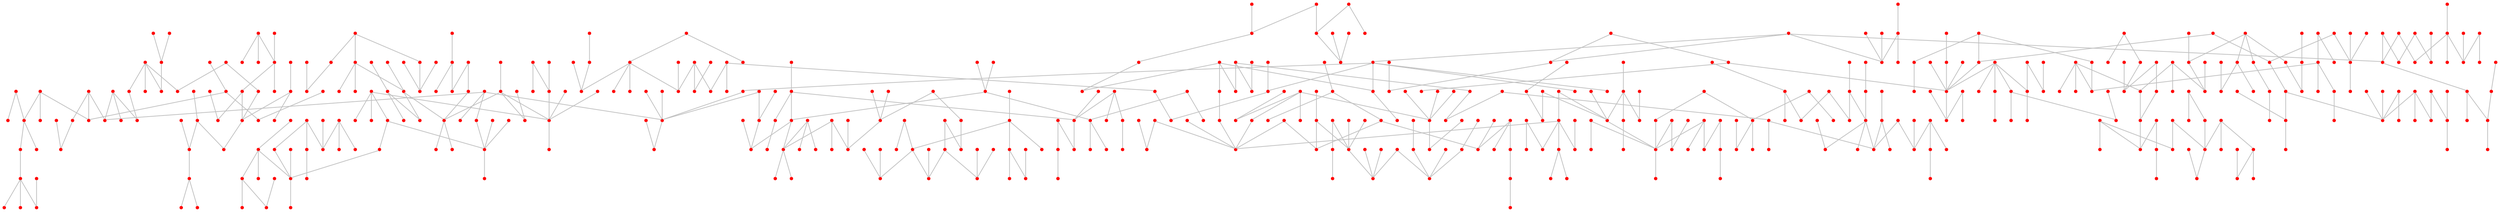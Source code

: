 graph {
	0 [color=red shape=point]
	1 [color=red shape=point]
	2 [color=red shape=point]
	3 [color=red shape=point]
	4 [color=red shape=point]
	5 [color=red shape=point]
	6 [color=red shape=point]
	7 [color=red shape=point]
	8 [color=red shape=point]
	9 [color=red shape=point]
	10 [color=red shape=point]
	11 [color=red shape=point]
	12 [color=red shape=point]
	13 [color=red shape=point]
	14 [color=red shape=point]
	15 [color=red shape=point]
	16 [color=red shape=point]
	17 [color=red shape=point]
	18 [color=red shape=point]
	19 [color=red shape=point]
	20 [color=red shape=point]
	21 [color=red shape=point]
	22 [color=red shape=point]
	23 [color=red shape=point]
	24 [color=red shape=point]
	25 [color=red shape=point]
	26 [color=red shape=point]
	27 [color=red shape=point]
	28 [color=red shape=point]
	29 [color=red shape=point]
	30 [color=red shape=point]
	31 [color=red shape=point]
	32 [color=red shape=point]
	33 [color=red shape=point]
	34 [color=red shape=point]
	35 [color=red shape=point]
	36 [color=red shape=point]
	37 [color=red shape=point]
	38 [color=red shape=point]
	39 [color=red shape=point]
	40 [color=red shape=point]
	41 [color=red shape=point]
	42 [color=red shape=point]
	43 [color=red shape=point]
	44 [color=red shape=point]
	45 [color=red shape=point]
	46 [color=red shape=point]
	47 [color=red shape=point]
	48 [color=red shape=point]
	49 [color=red shape=point]
	50 [color=red shape=point]
	51 [color=red shape=point]
	52 [color=red shape=point]
	53 [color=red shape=point]
	54 [color=red shape=point]
	55 [color=red shape=point]
	56 [color=red shape=point]
	57 [color=red shape=point]
	58 [color=red shape=point]
	59 [color=red shape=point]
	60 [color=red shape=point]
	61 [color=red shape=point]
	62 [color=red shape=point]
	63 [color=red shape=point]
	64 [color=red shape=point]
	65 [color=red shape=point]
	66 [color=red shape=point]
	67 [color=red shape=point]
	68 [color=red shape=point]
	69 [color=red shape=point]
	70 [color=red shape=point]
	71 [color=red shape=point]
	72 [color=red shape=point]
	73 [color=red shape=point]
	74 [color=red shape=point]
	75 [color=red shape=point]
	76 [color=red shape=point]
	77 [color=red shape=point]
	78 [color=red shape=point]
	79 [color=red shape=point]
	80 [color=red shape=point]
	81 [color=red shape=point]
	82 [color=red shape=point]
	83 [color=red shape=point]
	84 [color=red shape=point]
	85 [color=red shape=point]
	86 [color=red shape=point]
	87 [color=red shape=point]
	88 [color=red shape=point]
	89 [color=red shape=point]
	90 [color=red shape=point]
	91 [color=red shape=point]
	92 [color=red shape=point]
	93 [color=red shape=point]
	94 [color=red shape=point]
	95 [color=red shape=point]
	96 [color=red shape=point]
	97 [color=red shape=point]
	98 [color=red shape=point]
	99 [color=red shape=point]
	100 [color=red shape=point]
	101 [color=red shape=point]
	102 [color=red shape=point]
	103 [color=red shape=point]
	104 [color=red shape=point]
	105 [color=red shape=point]
	106 [color=red shape=point]
	107 [color=red shape=point]
	108 [color=red shape=point]
	109 [color=red shape=point]
	110 [color=red shape=point]
	111 [color=red shape=point]
	112 [color=red shape=point]
	113 [color=red shape=point]
	114 [color=red shape=point]
	115 [color=red shape=point]
	116 [color=red shape=point]
	117 [color=red shape=point]
	118 [color=red shape=point]
	119 [color=red shape=point]
	120 [color=red shape=point]
	121 [color=red shape=point]
	122 [color=red shape=point]
	123 [color=red shape=point]
	124 [color=red shape=point]
	125 [color=red shape=point]
	126 [color=red shape=point]
	127 [color=red shape=point]
	128 [color=red shape=point]
	129 [color=red shape=point]
	130 [color=red shape=point]
	131 [color=red shape=point]
	132 [color=red shape=point]
	133 [color=red shape=point]
	134 [color=red shape=point]
	135 [color=red shape=point]
	136 [color=red shape=point]
	137 [color=red shape=point]
	138 [color=red shape=point]
	139 [color=red shape=point]
	140 [color=red shape=point]
	141 [color=red shape=point]
	142 [color=red shape=point]
	143 [color=red shape=point]
	144 [color=red shape=point]
	145 [color=red shape=point]
	146 [color=red shape=point]
	147 [color=red shape=point]
	148 [color=red shape=point]
	149 [color=red shape=point]
	150 [color=red shape=point]
	151 [color=red shape=point]
	152 [color=red shape=point]
	153 [color=red shape=point]
	154 [color=red shape=point]
	155 [color=red shape=point]
	156 [color=red shape=point]
	157 [color=red shape=point]
	158 [color=red shape=point]
	159 [color=red shape=point]
	160 [color=red shape=point]
	161 [color=red shape=point]
	162 [color=red shape=point]
	163 [color=red shape=point]
	164 [color=red shape=point]
	165 [color=red shape=point]
	166 [color=red shape=point]
	167 [color=red shape=point]
	168 [color=red shape=point]
	169 [color=red shape=point]
	170 [color=red shape=point]
	171 [color=red shape=point]
	172 [color=red shape=point]
	173 [color=red shape=point]
	174 [color=red shape=point]
	175 [color=red shape=point]
	176 [color=red shape=point]
	177 [color=red shape=point]
	178 [color=red shape=point]
	179 [color=red shape=point]
	180 [color=red shape=point]
	181 [color=red shape=point]
	182 [color=red shape=point]
	183 [color=red shape=point]
	184 [color=red shape=point]
	185 [color=red shape=point]
	186 [color=red shape=point]
	187 [color=red shape=point]
	188 [color=red shape=point]
	189 [color=red shape=point]
	190 [color=red shape=point]
	191 [color=red shape=point]
	192 [color=red shape=point]
	193 [color=red shape=point]
	194 [color=red shape=point]
	195 [color=red shape=point]
	196 [color=red shape=point]
	197 [color=red shape=point]
	198 [color=red shape=point]
	199 [color=red shape=point]
	200 [color=red shape=point]
	201 [color=red shape=point]
	202 [color=red shape=point]
	203 [color=red shape=point]
	204 [color=red shape=point]
	205 [color=red shape=point]
	206 [color=red shape=point]
	207 [color=red shape=point]
	208 [color=red shape=point]
	209 [color=red shape=point]
	210 [color=red shape=point]
	211 [color=red shape=point]
	212 [color=red shape=point]
	213 [color=red shape=point]
	214 [color=red shape=point]
	215 [color=red shape=point]
	216 [color=red shape=point]
	217 [color=red shape=point]
	218 [color=red shape=point]
	219 [color=red shape=point]
	220 [color=red shape=point]
	221 [color=red shape=point]
	222 [color=red shape=point]
	223 [color=red shape=point]
	224 [color=red shape=point]
	225 [color=red shape=point]
	226 [color=red shape=point]
	227 [color=red shape=point]
	228 [color=red shape=point]
	229 [color=red shape=point]
	230 [color=red shape=point]
	231 [color=red shape=point]
	232 [color=red shape=point]
	233 [color=red shape=point]
	234 [color=red shape=point]
	235 [color=red shape=point]
	236 [color=red shape=point]
	237 [color=red shape=point]
	238 [color=red shape=point]
	239 [color=red shape=point]
	240 [color=red shape=point]
	241 [color=red shape=point]
	242 [color=red shape=point]
	243 [color=red shape=point]
	244 [color=red shape=point]
	245 [color=red shape=point]
	246 [color=red shape=point]
	247 [color=red shape=point]
	248 [color=red shape=point]
	249 [color=red shape=point]
	250 [color=red shape=point]
	251 [color=red shape=point]
	252 [color=red shape=point]
	253 [color=red shape=point]
	254 [color=red shape=point]
	255 [color=red shape=point]
	256 [color=red shape=point]
	257 [color=red shape=point]
	258 [color=red shape=point]
	259 [color=red shape=point]
	260 [color=red shape=point]
	261 [color=red shape=point]
	262 [color=red shape=point]
	263 [color=red shape=point]
	264 [color=red shape=point]
	265 [color=red shape=point]
	266 [color=red shape=point]
	267 [color=red shape=point]
	268 [color=red shape=point]
	269 [color=red shape=point]
	270 [color=red shape=point]
	271 [color=red shape=point]
	272 [color=red shape=point]
	273 [color=red shape=point]
	274 [color=red shape=point]
	275 [color=red shape=point]
	276 [color=red shape=point]
	277 [color=red shape=point]
	278 [color=red shape=point]
	279 [color=red shape=point]
	280 [color=red shape=point]
	281 [color=red shape=point]
	282 [color=red shape=point]
	283 [color=red shape=point]
	284 [color=red shape=point]
	285 [color=red shape=point]
	286 [color=red shape=point]
	287 [color=red shape=point]
	288 [color=red shape=point]
	289 [color=red shape=point]
	290 [color=red shape=point]
	291 [color=red shape=point]
	292 [color=red shape=point]
	293 [color=red shape=point]
	294 [color=red shape=point]
	295 [color=red shape=point]
	296 [color=red shape=point]
	297 [color=red shape=point]
	298 [color=red shape=point]
	299 [color=red shape=point]
	300 [color=red shape=point]
	301 [color=red shape=point]
	302 [color=red shape=point]
	303 [color=red shape=point]
	304 [color=red shape=point]
	305 [color=red shape=point]
	306 [color=red shape=point]
	307 [color=red shape=point]
	308 [color=red shape=point]
	309 [color=red shape=point]
	310 [color=red shape=point]
	311 [color=red shape=point]
	312 [color=red shape=point]
	313 [color=red shape=point]
	314 [color=red shape=point]
	315 [color=red shape=point]
	316 [color=red shape=point]
	317 [color=red shape=point]
	318 [color=red shape=point]
	319 [color=red shape=point]
	320 [color=red shape=point]
	321 [color=red shape=point]
	322 [color=red shape=point]
	323 [color=red shape=point]
	324 [color=red shape=point]
	325 [color=red shape=point]
	326 [color=red shape=point]
	327 [color=red shape=point]
	328 [color=red shape=point]
	329 [color=red shape=point]
	330 [color=red shape=point]
	331 [color=red shape=point]
	332 [color=red shape=point]
	333 [color=red shape=point]
	334 [color=red shape=point]
	335 [color=red shape=point]
	336 [color=red shape=point]
	337 [color=red shape=point]
	338 [color=red shape=point]
	339 [color=red shape=point]
	340 [color=red shape=point]
	341 [color=red shape=point]
	342 [color=red shape=point]
	343 [color=red shape=point]
	344 [color=red shape=point]
	345 [color=red shape=point]
	346 [color=red shape=point]
	347 [color=red shape=point]
	348 [color=red shape=point]
	349 [color=red shape=point]
	350 [color=red shape=point]
	351 [color=red shape=point]
	352 [color=red shape=point]
	353 [color=red shape=point]
	354 [color=red shape=point]
	355 [color=red shape=point]
	356 [color=red shape=point]
	357 [color=red shape=point]
	358 [color=red shape=point]
	359 [color=red shape=point]
	360 [color=red shape=point]
	361 [color=red shape=point]
	362 [color=red shape=point]
	363 [color=red shape=point]
	364 [color=red shape=point]
	365 [color=red shape=point]
	366 [color=red shape=point]
	367 [color=red shape=point]
	368 [color=red shape=point]
	369 [color=red shape=point]
	370 [color=red shape=point]
	371 [color=red shape=point]
	372 [color=red shape=point]
	373 [color=red shape=point]
	374 [color=red shape=point]
	375 [color=red shape=point]
	376 [color=red shape=point]
	377 [color=red shape=point]
	378 [color=red shape=point]
	379 [color=red shape=point]
	380 [color=red shape=point]
	381 [color=red shape=point]
	382 [color=red shape=point]
	383 [color=red shape=point]
	384 [color=red shape=point]
	385 [color=red shape=point]
	386 [color=red shape=point]
	387 [color=red shape=point]
	388 [color=red shape=point]
	389 [color=red shape=point]
	390 [color=red shape=point]
	391 [color=red shape=point]
	392 [color=red shape=point]
	393 [color=red shape=point]
	394 [color=red shape=point]
	395 [color=red shape=point]
	396 [color=red shape=point]
	397 [color=red shape=point]
	398 [color=red shape=point]
	399 [color=red shape=point]
	400 [color=red shape=point]
	401 [color=red shape=point]
	402 [color=red shape=point]
	403 [color=red shape=point]
	404 [color=red shape=point]
	405 [color=red shape=point]
	406 [color=red shape=point]
	407 [color=red shape=point]
	408 [color=red shape=point]
	409 [color=red shape=point]
	410 [color=red shape=point]
	411 [color=red shape=point]
	412 [color=red shape=point]
	413 [color=red shape=point]
	414 [color=red shape=point]
	415 [color=red shape=point]
	416 [color=red shape=point]
	417 [color=red shape=point]
	418 [color=red shape=point]
	419 [color=red shape=point]
	420 [color=red shape=point]
	421 [color=red shape=point]
	422 [color=red shape=point]
	423 [color=red shape=point]
	424 [color=red shape=point]
	425 [color=red shape=point]
	426 [color=red shape=point]
	427 [color=red shape=point]
	428 [color=red shape=point]
	429 [color=red shape=point]
	430 [color=red shape=point]
	431 [color=red shape=point]
	432 [color=red shape=point]
	433 [color=red shape=point]
	434 [color=red shape=point]
	435 [color=red shape=point]
	436 [color=red shape=point]
	437 [color=red shape=point]
	438 [color=red shape=point]
	439 [color=red shape=point]
	440 [color=red shape=point]
	441 [color=red shape=point]
	442 [color=red shape=point]
	443 [color=red shape=point]
	444 [color=red shape=point]
	445 [color=red shape=point]
	446 [color=red shape=point]
	447 [color=red shape=point]
	448 [color=red shape=point]
	449 [color=red shape=point]
	450 [color=red shape=point]
	451 [color=red shape=point]
	452 [color=red shape=point]
	453 [color=red shape=point]
	454 [color=red shape=point]
	455 [color=red shape=point]
	456 [color=red shape=point]
	457 [color=red shape=point]
	458 [color=red shape=point]
	459 [color=red shape=point]
	460 [color=red shape=point]
	461 [color=red shape=point]
	462 [color=red shape=point]
	463 [color=red shape=point]
	464 [color=red shape=point]
	465 [color=red shape=point]
	466 [color=red shape=point]
	467 [color=red shape=point]
	468 [color=red shape=point]
	469 [color=red shape=point]
	470 [color=red shape=point]
	471 [color=red shape=point]
	472 [color=red shape=point]
	473 [color=red shape=point]
	474 [color=red shape=point]
	475 [color=red shape=point]
	476 [color=red shape=point]
	477 [color=red shape=point]
	478 [color=red shape=point]
	479 [color=red shape=point]
	480 [color=red shape=point]
	481 [color=red shape=point]
	482 [color=red shape=point]
	483 [color=red shape=point]
	484 [color=red shape=point]
	485 [color=red shape=point]
	486 [color=red shape=point]
	487 [color=red shape=point]
	488 [color=red shape=point]
	489 [color=red shape=point]
	490 [color=red shape=point]
	491 [color=red shape=point]
	492 [color=red shape=point]
	493 [color=red shape=point]
	494 [color=red shape=point]
	495 [color=red shape=point]
	496 [color=red shape=point]
	497 [color=red shape=point]
	498 [color=red shape=point]
	499 [color=red shape=point]
	207 -- 273 [color=gray]
	105 -- 253 [color=gray]
	48 -- 243 [color=gray]
	66 -- 404 [color=gray]
	121 -- 321 [color=gray]
	312 -- 455 [color=gray]
	34 -- 411 [color=gray]
	74 -- 416 [color=gray]
	219 -- 236 [color=gray]
	293 -- 435 [color=gray]
	297 -- 341 [color=gray]
	135 -- 417 [color=gray]
	102 -- 165 [color=gray]
	24 -- 245 [color=gray]
	320 -- 339 [color=gray]
	291 -- 358 [color=gray]
	330 -- 405 [color=gray]
	52 -- 95 [color=gray]
	91 -- 366 [color=gray]
	115 -- 490 [color=gray]
	84 -- 269 [color=gray]
	27 -- 360 [color=gray]
	50 -- 134 [color=gray]
	34 -- 125 [color=gray]
	18 -- 444 [color=gray]
	213 -- 232 [color=gray]
	157 -- 450 [color=gray]
	106 -- 277 [color=gray]
	311 -- 425 [color=gray]
	45 -- 48 [color=gray]
	112 -- 329 [color=gray]
	48 -- 107 [color=gray]
	143 -- 236 [color=gray]
	1 -- 283 [color=gray]
	334 -- 355 [color=gray]
	27 -- 412 [color=gray]
	315 -- 343 [color=gray]
	166 -- 477 [color=gray]
	203 -- 305 [color=gray]
	131 -- 140 [color=gray]
	193 -- 321 [color=gray]
	153 -- 453 [color=gray]
	58 -- 278 [color=gray]
	169 -- 469 [color=gray]
	75 -- 92 [color=gray]
	134 -- 402 [color=gray]
	399 -- 418 [color=gray]
	35 -- 197 [color=gray]
	0 -- 54 [color=gray]
	321 -- 414 [color=gray]
	346 -- 485 [color=gray]
	115 -- 425 [color=gray]
	33 -- 490 [color=gray]
	50 -- 161 [color=gray]
	260 -- 436 [color=gray]
	72 -- 426 [color=gray]
	195 -- 208 [color=gray]
	209 -- 220 [color=gray]
	283 -- 412 [color=gray]
	274 -- 425 [color=gray]
	233 -- 265 [color=gray]
	372 -- 451 [color=gray]
	78 -- 409 [color=gray]
	44 -- 445 [color=gray]
	93 -- 370 [color=gray]
	281 -- 304 [color=gray]
	126 -- 355 [color=gray]
	53 -- 89 [color=gray]
	137 -- 404 [color=gray]
	180 -- 406 [color=gray]
	104 -- 418 [color=gray]
	9 -- 152 [color=gray]
	401 -- 460 [color=gray]
	315 -- 496 [color=gray]
	90 -- 381 [color=gray]
	329 -- 446 [color=gray]
	95 -- 156 [color=gray]
	155 -- 347 [color=gray]
	94 -- 403 [color=gray]
	46 -- 415 [color=gray]
	149 -- 416 [color=gray]
	187 -- 231 [color=gray]
	249 -- 422 [color=gray]
	109 -- 311 [color=gray]
	215 -- 316 [color=gray]
	100 -- 137 [color=gray]
	21 -- 244 [color=gray]
	134 -- 279 [color=gray]
	80 -- 400 [color=gray]
	37 -- 216 [color=gray]
	91 -- 499 [color=gray]
	133 -- 202 [color=gray]
	187 -- 208 [color=gray]
	195 -- 295 [color=gray]
	145 -- 397 [color=gray]
	142 -- 461 [color=gray]
	5 -- 153 [color=gray]
	8 -- 414 [color=gray]
	430 -- 493 [color=gray]
	6 -- 246 [color=gray]
	188 -- 193 [color=gray]
	133 -- 269 [color=gray]
	280 -- 386 [color=gray]
	28 -- 343 [color=gray]
	28 -- 333 [color=gray]
	257 -- 420 [color=gray]
	303 -- 438 [color=gray]
	53 -- 110 [color=gray]
	54 -- 375 [color=gray]
	67 -- 309 [color=gray]
	10 -- 150 [color=gray]
	122 -- 253 [color=gray]
	234 -- 429 [color=gray]
	7 -- 54 [color=gray]
	30 -- 154 [color=gray]
	244 -- 481 [color=gray]
	125 -- 225 [color=gray]
	198 -- 400 [color=gray]
	240 -- 249 [color=gray]
	243 -- 335 [color=gray]
	223 -- 309 [color=gray]
	109 -- 183 [color=gray]
	453 -- 464 [color=gray]
	158 -- 254 [color=gray]
	191 -- 367 [color=gray]
	154 -- 159 [color=gray]
	275 -- 313 [color=gray]
	69 -- 376 [color=gray]
	428 -- 450 [color=gray]
	127 -- 408 [color=gray]
	156 -- 209 [color=gray]
	248 -- 347 [color=gray]
	4 -- 24 [color=gray]
	203 -- 411 [color=gray]
	179 -- 279 [color=gray]
	214 -- 478 [color=gray]
	148 -- 371 [color=gray]
	247 -- 338 [color=gray]
	258 -- 472 [color=gray]
	178 -- 262 [color=gray]
	146 -- 343 [color=gray]
	0 -- 467 [color=gray]
	304 -- 433 [color=gray]
	155 -- 211 [color=gray]
	126 -- 258 [color=gray]
	166 -- 364 [color=gray]
	34 -- 389 [color=gray]
	252 -- 354 [color=gray]
	112 -- 269 [color=gray]
	331 -- 429 [color=gray]
	293 -- 447 [color=gray]
	62 -- 66 [color=gray]
	280 -- 309 [color=gray]
	129 -- 287 [color=gray]
	105 -- 295 [color=gray]
	450 -- 483 [color=gray]
	145 -- 408 [color=gray]
	20 -- 456 [color=gray]
	106 -- 230 [color=gray]
	150 -- 456 [color=gray]
	28 -- 319 [color=gray]
	215 -- 304 [color=gray]
	168 -- 302 [color=gray]
	198 -- 402 [color=gray]
	57 -- 291 [color=gray]
	46 -- 173 [color=gray]
	30 -- 329 [color=gray]
	31 -- 73 [color=gray]
	265 -- 404 [color=gray]
	237 -- 455 [color=gray]
	93 -- 215 [color=gray]
	38 -- 366 [color=gray]
	65 -- 144 [color=gray]
	261 -- 329 [color=gray]
	272 -- 387 [color=gray]
	177 -- 232 [color=gray]
	216 -- 223 [color=gray]
	1 -- 303 [color=gray]
	44 -- 499 [color=gray]
	85 -- 221 [color=gray]
	12 -- 345 [color=gray]
	217 -- 479 [color=gray]
	302 -- 310 [color=gray]
	222 -- 432 [color=gray]
	26 -- 33 [color=gray]
	432 -- 490 [color=gray]
	138 -- 155 [color=gray]
	111 -- 192 [color=gray]
	84 -- 225 [color=gray]
	88 -- 95 [color=gray]
	227 -- 447 [color=gray]
	35 -- 260 [color=gray]
	89 -- 306 [color=gray]
	174 -- 355 [color=gray]
	168 -- 399 [color=gray]
	35 -- 404 [color=gray]
	336 -- 456 [color=gray]
	37 -- 461 [color=gray]
	26 -- 140 [color=gray]
	27 -- 333 [color=gray]
	297 -- 442 [color=gray]
	437 -- 471 [color=gray]
	311 -- 441 [color=gray]
	199 -- 421 [color=gray]
	83 -- 348 [color=gray]
	197 -- 470 [color=gray]
	134 -- 204 [color=gray]
	62 -- 161 [color=gray]
	29 -- 441 [color=gray]
	198 -- 222 [color=gray]
	104 -- 209 [color=gray]
	69 -- 70 [color=gray]
	341 -- 352 [color=gray]
	68 -- 178 [color=gray]
	307 -- 447 [color=gray]
	28 -- 210 [color=gray]
	71 -- 137 [color=gray]
	92 -- 498 [color=gray]
	122 -- 469 [color=gray]
	339 -- 396 [color=gray]
	36 -- 415 [color=gray]
	156 -- 159 [color=gray]
	70 -- 494 [color=gray]
	161 -- 492 [color=gray]
	50 -- 295 [color=gray]
	307 -- 437 [color=gray]
	194 -- 235 [color=gray]
	223 -- 296 [color=gray]
	138 -- 450 [color=gray]
	239 -- 448 [color=gray]
	174 -- 282 [color=gray]
	258 -- 490 [color=gray]
	218 -- 318 [color=gray]
	112 -- 488 [color=gray]
	136 -- 407 [color=gray]
	50 -- 278 [color=gray]
	377 -- 392 [color=gray]
	63 -- 110 [color=gray]
	229 -- 474 [color=gray]
	202 -- 473 [color=gray]
	128 -- 273 [color=gray]
	215 -- 476 [color=gray]
	347 -- 475 [color=gray]
	221 -- 364 [color=gray]
	434 -- 466 [color=gray]
	57 -- 484 [color=gray]
	245 -- 289 [color=gray]
	274 -- 426 [color=gray]
	318 -- 421 [color=gray]
	47 -- 325 [color=gray]
	270 -- 490 [color=gray]
	239 -- 405 [color=gray]
	290 -- 440 [color=gray]
	258 -- 298 [color=gray]
	177 -- 345 [color=gray]
	234 -- 460 [color=gray]
	315 -- 372 [color=gray]
	71 -- 146 [color=gray]
	204 -- 329 [color=gray]
	51 -- 439 [color=gray]
	129 -- 166 [color=gray]
	80 -- 128 [color=gray]
	187 -- 405 [color=gray]
	313 -- 414 [color=gray]
	251 -- 407 [color=gray]
	119 -- 190 [color=gray]
	1 -- 46 [color=gray]
	134 -- 384 [color=gray]
	313 -- 493 [color=gray]
	98 -- 335 [color=gray]
	333 -- 358 [color=gray]
	79 -- 301 [color=gray]
	305 -- 364 [color=gray]
	323 -- 389 [color=gray]
	53 -- 336 [color=gray]
	70 -- 236 [color=gray]
	385 -- 462 [color=gray]
	16 -- 191 [color=gray]
	83 -- 229 [color=gray]
	158 -- 365 [color=gray]
	133 -- 497 [color=gray]
	158 -- 309 [color=gray]
	118 -- 410 [color=gray]
	250 -- 259 [color=gray]
	268 -- 328 [color=gray]
	60 -- 264 [color=gray]
	81 -- 165 [color=gray]
	245 -- 435 [color=gray]
	21 -- 288 [color=gray]
	180 -- 388 [color=gray]
	312 -- 355 [color=gray]
	7 -- 413 [color=gray]
	80 -- 398 [color=gray]
	456 -- 457 [color=gray]
	7 -- 497 [color=gray]
	394 -- 423 [color=gray]
	100 -- 216 [color=gray]
	120 -- 332 [color=gray]
	228 -- 401 [color=gray]
	438 -- 482 [color=gray]
	104 -- 322 [color=gray]
	5 -- 61 [color=gray]
	139 -- 278 [color=gray]
	35 -- 369 [color=gray]
	211 -- 456 [color=gray]
	70 -- 76 [color=gray]
	320 -- 445 [color=gray]
	358 -- 445 [color=gray]
	13 -- 154 [color=gray]
	56 -- 429 [color=gray]
	22 -- 484 [color=gray]
	24 -- 314 [color=gray]
	198 -- 423 [color=gray]
	304 -- 392 [color=gray]
	26 -- 342 [color=gray]
	48 -- 156 [color=gray]
	19 -- 109 [color=gray]
	355 -- 408 [color=gray]
	426 -- 429 [color=gray]
	92 -- 350 [color=gray]
	370 -- 462 [color=gray]
	83 -- 390 [color=gray]
	79 -- 277 [color=gray]
	301 -- 394 [color=gray]
	32 -- 120 [color=gray]
	132 -- 484 [color=gray]
	296 -- 424 [color=gray]
	404 -- 416 [color=gray]
	92 -- 420 [color=gray]
	87 -- 461 [color=gray]
	108 -- 278 [color=gray]
	295 -- 297 [color=gray]
	70 -- 232 [color=gray]
	177 -- 348 [color=gray]
	113 -- 399 [color=gray]
	120 -- 392 [color=gray]
	65 -- 209 [color=gray]
	444 -- 460 [color=gray]
	152 -- 341 [color=gray]
	43 -- 217 [color=gray]
	366 -- 371 [color=gray]
	65 -- 380 [color=gray]
	285 -- 418 [color=gray]
	98 -- 268 [color=gray]
	112 -- 248 [color=gray]
	194 -- 491 [color=gray]
	54 -- 75 [color=gray]
	99 -- 366 [color=gray]
	41 -- 340 [color=gray]
	74 -- 212 [color=gray]
	224 -- 308 [color=gray]
	103 -- 329 [color=gray]
	118 -- 408 [color=gray]
	90 -- 171 [color=gray]
	249 -- 256 [color=gray]
	342 -- 354 [color=gray]
	275 -- 310 [color=gray]
	206 -- 325 [color=gray]
	258 -- 388 [color=gray]
	185 -- 255 [color=gray]
	138 -- 379 [color=gray]
	207 -- 266 [color=gray]
	26 -- 344 [color=gray]
	38 -- 224 [color=gray]
	120 -- 450 [color=gray]
	381 -- 450 [color=gray]
	279 -- 474 [color=gray]
	1 -- 363 [color=gray]
	123 -- 262 [color=gray]
	298 -- 458 [color=gray]
	21 -- 243 [color=gray]
	163 -- 359 [color=gray]
	31 -- 315 [color=gray]
	224 -- 452 [color=gray]
	324 -- 398 [color=gray]
	42 -- 167 [color=gray]
	294 -- 460 [color=gray]
	276 -- 342 [color=gray]
	34 -- 39 [color=gray]
	318 -- 497 [color=gray]
	392 -- 480 [color=gray]
	266 -- 435 [color=gray]
	77 -- 452 [color=gray]
	298 -- 378 [color=gray]
	277 -- 359 [color=gray]
	145 -- 255 [color=gray]
	41 -- 110 [color=gray]
	262 -- 434 [color=gray]
	247 -- 433 [color=gray]
	49 -- 283 [color=gray]
	5 -- 441 [color=gray]
	327 -- 342 [color=gray]
	136 -- 197 [color=gray]
	42 -- 200 [color=gray]
	124 -- 129 [color=gray]
	190 -- 245 [color=gray]
	181 -- 417 [color=gray]
	312 -- 346 [color=gray]
	165 -- 246 [color=gray]
	47 -- 490 [color=gray]
	117 -- 408 [color=gray]
	71 -- 101 [color=gray]
	160 -- 309 [color=gray]
	307 -- 374 [color=gray]
	292 -- 296 [color=gray]
	15 -- 256 [color=gray]
	138 -- 431 [color=gray]
	93 -- 135 [color=gray]
	11 -- 473 [color=gray]
	2 -- 129 [color=gray]
	15 -- 314 [color=gray]
	167 -- 201 [color=gray]
	363 -- 367 [color=gray]
	151 -- 426 [color=gray]
	55 -- 479 [color=gray]
	351 -- 404 [color=gray]
	286 -- 347 [color=gray]
	178 -- 489 [color=gray]
	134 -- 242 [color=gray]
	35 -- 214 [color=gray]
	209 -- 382 [color=gray]
	193 -- 194 [color=gray]
	81 -- 127 [color=gray]
	364 -- 489 [color=gray]
	66 -- 357 [color=gray]
	241 -- 439 [color=gray]
	150 -- 241 [color=gray]
	101 -- 356 [color=gray]
	117 -- 172 [color=gray]
	238 -- 347 [color=gray]
	23 -- 219 [color=gray]
	95 -- 167 [color=gray]
	272 -- 435 [color=gray]
	214 -- 487 [color=gray]
	167 -- 184 [color=gray]
	391 -- 399 [color=gray]
	162 -- 426 [color=gray]
	162 -- 290 [color=gray]
	60 -- 132 [color=gray]
	107 -- 419 [color=gray]
	55 -- 377 [color=gray]
	147 -- 312 [color=gray]
	124 -- 317 [color=gray]
	434 -- 443 [color=gray]
	84 -- 353 [color=gray]
	461 -- 463 [color=gray]
	121 -- 271 [color=gray]
	25 -- 487 [color=gray]
	41 -- 326 [color=gray]
	170 -- 492 [color=gray]
	175 -- 491 [color=gray]
	245 -- 259 [color=gray]
	94 -- 99 [color=gray]
	368 -- 472 [color=gray]
	362 -- 409 [color=gray]
	266 -- 454 [color=gray]
	97 -- 111 [color=gray]
	150 -- 299 [color=gray]
	97 -- 365 [color=gray]
	102 -- 349 [color=gray]
	182 -- 381 [color=gray]
	165 -- 176 [color=gray]
	373 -- 412 [color=gray]
	193 -- 205 [color=gray]
	241 -- 486 [color=gray]
	116 -- 323 [color=gray]
	321 -- 409 [color=gray]
	96 -- 139 [color=gray]
	130 -- 243 [color=gray]
	14 -- 404 [color=gray]
	221 -- 284 [color=gray]
	44 -- 449 [color=gray]
	64 -- 187 [color=gray]
	164 -- 282 [color=gray]
	337 -- 342 [color=gray]
	217 -- 459 [color=gray]
	86 -- 111 [color=gray]
	114 -- 159 [color=gray]
	395 -- 410 [color=gray]
	38 -- 300 [color=gray]
	185 -- 196 [color=gray]
	427 -- 462 [color=gray]
	82 -- 493 [color=gray]
	59 -- 272 [color=gray]
	141 -- 164 [color=gray]
	392 -- 495 [color=gray]
	124 -- 383 [color=gray]
	226 -- 359 [color=gray]
	40 -- 323 [color=gray]
	17 -- 274 [color=gray]
	267 -- 332 [color=gray]
	186 -- 247 [color=gray]
	402 -- 465 [color=gray]
	139 -- 361 [color=gray]
	3 -- 301 [color=gray]
	196 -- 393 [color=gray]
	263 -- 477 [color=gray]
	408 -- 468 [color=gray]
	189 -- 446 [color=gray]
}
